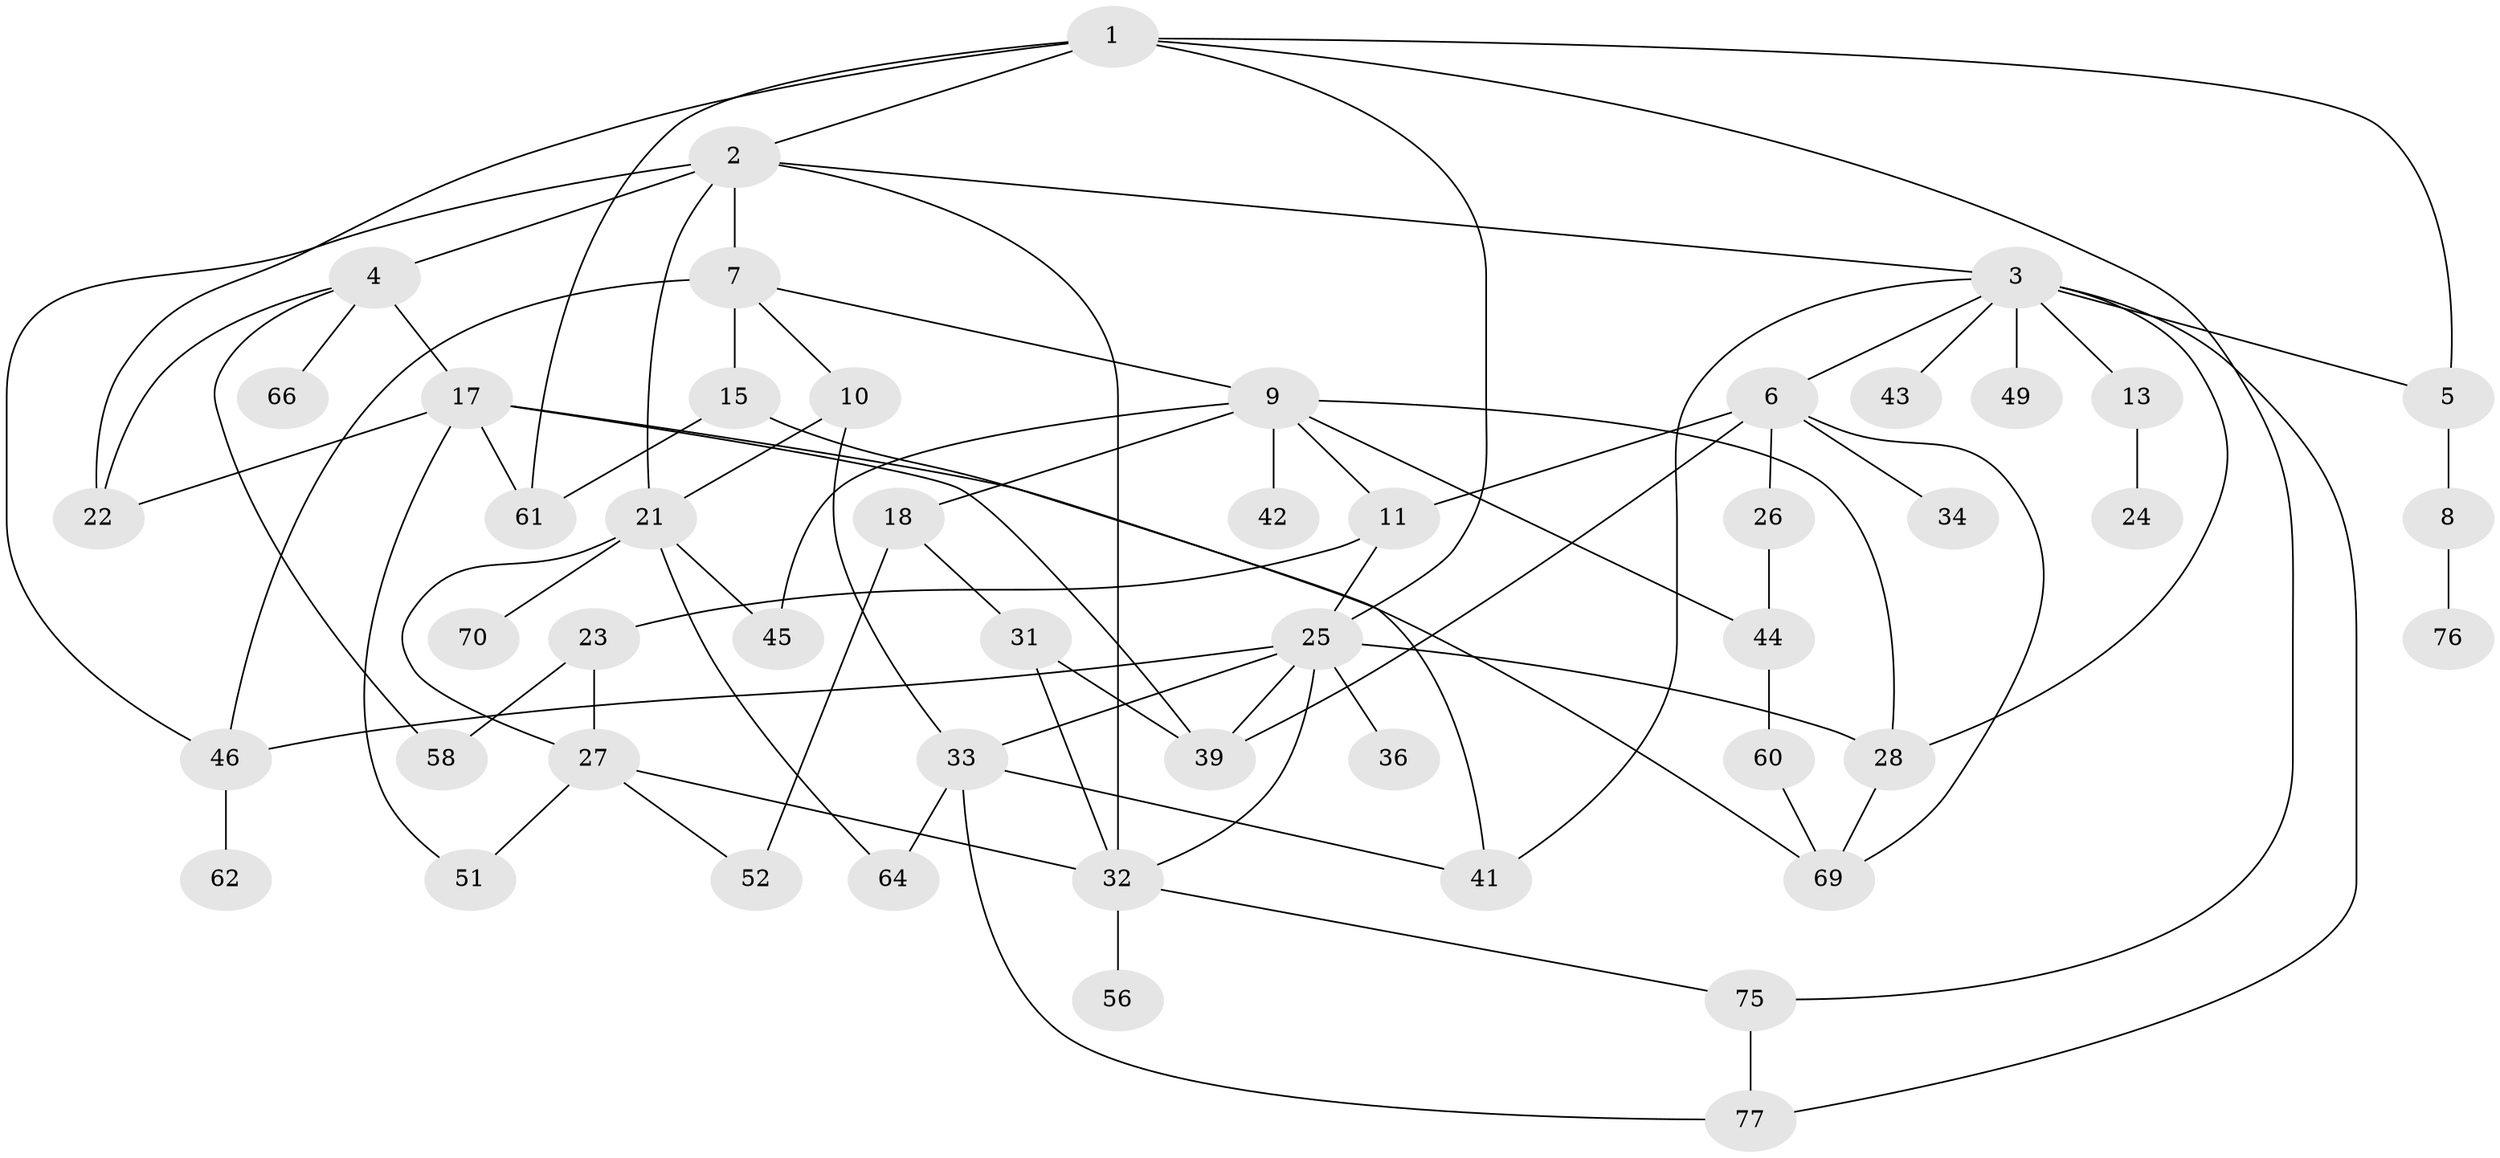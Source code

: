 // original degree distribution, {5: 0.07792207792207792, 7: 0.025974025974025976, 6: 0.05194805194805195, 3: 0.23376623376623376, 2: 0.2727272727272727, 4: 0.11688311688311688, 1: 0.2077922077922078, 8: 0.012987012987012988}
// Generated by graph-tools (version 1.1) at 2025/10/02/27/25 16:10:53]
// undirected, 50 vertices, 83 edges
graph export_dot {
graph [start="1"]
  node [color=gray90,style=filled];
  1 [super="+48"];
  2 [super="+19"];
  3 [super="+37"];
  4 [super="+63"];
  5;
  6 [super="+54"];
  7 [super="+29"];
  8 [super="+35"];
  9 [super="+12"];
  10 [super="+20"];
  11 [super="+16"];
  13 [super="+14"];
  15 [super="+38"];
  17 [super="+65"];
  18 [super="+73"];
  21 [super="+30"];
  22;
  23 [super="+50"];
  24;
  25 [super="+59"];
  26 [super="+68"];
  27 [super="+40"];
  28 [super="+67"];
  31;
  32 [super="+55"];
  33 [super="+47"];
  34;
  36 [super="+53"];
  39 [super="+71"];
  41 [super="+72"];
  42;
  43;
  44 [super="+57"];
  45 [super="+74"];
  46;
  49;
  51;
  52;
  56;
  58;
  60;
  61;
  62;
  64;
  66;
  69;
  70;
  75;
  76;
  77;
  1 -- 2;
  1 -- 5;
  1 -- 25;
  1 -- 61;
  1 -- 75;
  1 -- 22;
  2 -- 3;
  2 -- 4;
  2 -- 7;
  2 -- 32;
  2 -- 46;
  2 -- 21;
  3 -- 6;
  3 -- 13;
  3 -- 49;
  3 -- 28;
  3 -- 5;
  3 -- 41;
  3 -- 43;
  3 -- 77;
  4 -- 17 [weight=2];
  4 -- 58;
  4 -- 66;
  4 -- 22;
  5 -- 8;
  6 -- 11;
  6 -- 26;
  6 -- 34;
  6 -- 69;
  6 -- 39;
  7 -- 9;
  7 -- 10;
  7 -- 15 [weight=2];
  7 -- 46;
  8 -- 76;
  9 -- 42;
  9 -- 44;
  9 -- 45;
  9 -- 18;
  9 -- 11;
  9 -- 28;
  10 -- 21;
  10 -- 33;
  11 -- 23;
  11 -- 25;
  13 -- 24;
  15 -- 61;
  15 -- 41;
  17 -- 22;
  17 -- 61;
  17 -- 51;
  17 -- 69;
  17 -- 39;
  18 -- 31;
  18 -- 52;
  21 -- 70;
  21 -- 27;
  21 -- 45;
  21 -- 64;
  23 -- 27;
  23 -- 58;
  25 -- 28;
  25 -- 33;
  25 -- 36;
  25 -- 39;
  25 -- 46;
  25 -- 32;
  26 -- 44;
  27 -- 51;
  27 -- 52;
  27 -- 32;
  28 -- 69;
  31 -- 32;
  31 -- 39;
  32 -- 75;
  32 -- 56;
  33 -- 64;
  33 -- 77;
  33 -- 41;
  44 -- 60;
  46 -- 62;
  60 -- 69;
  75 -- 77;
}
